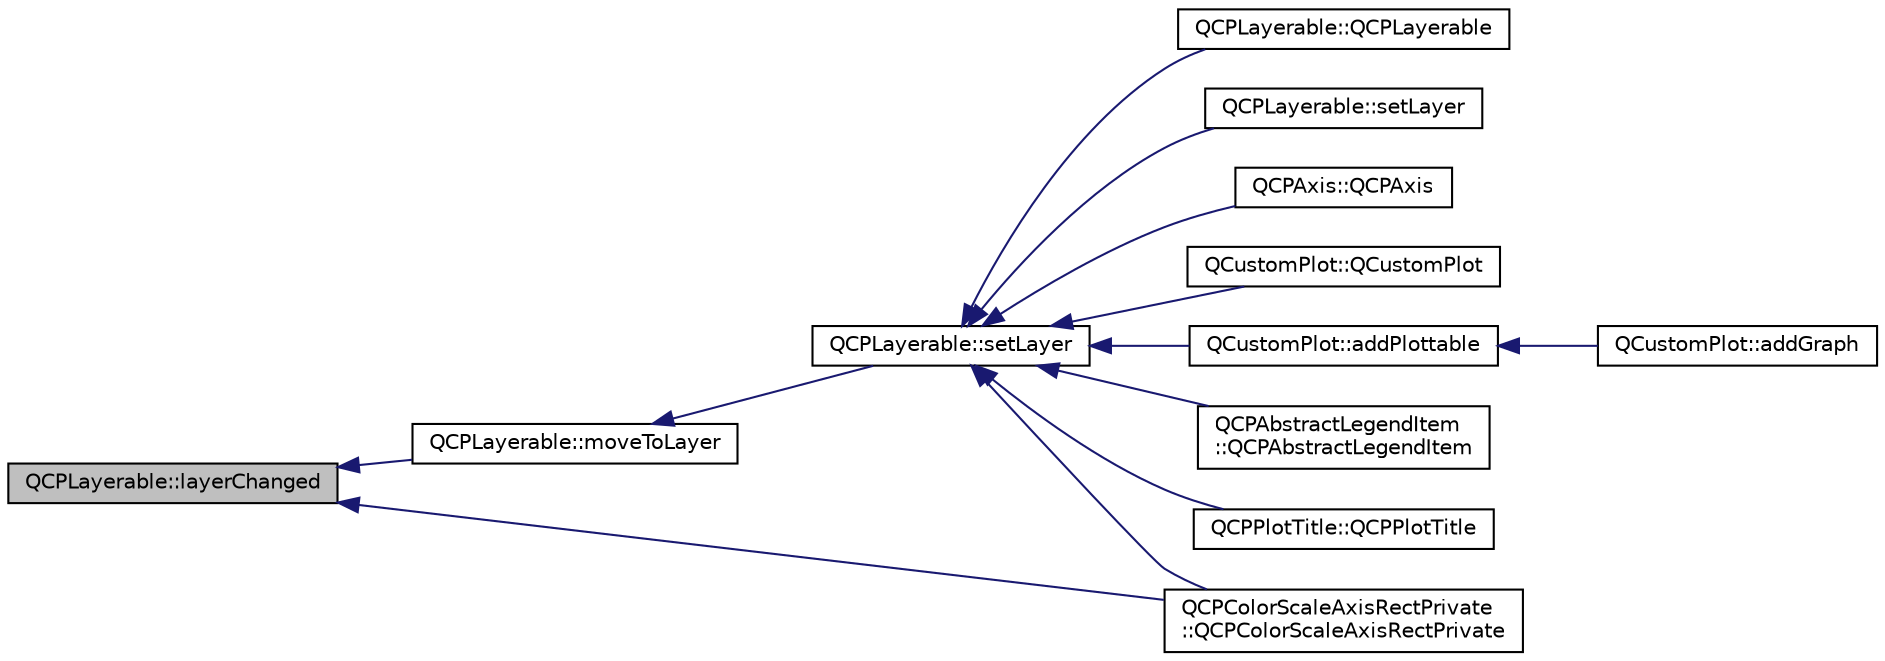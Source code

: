 digraph "QCPLayerable::layerChanged"
{
  edge [fontname="Helvetica",fontsize="10",labelfontname="Helvetica",labelfontsize="10"];
  node [fontname="Helvetica",fontsize="10",shape=record];
  rankdir="LR";
  Node129 [label="QCPLayerable::layerChanged",height=0.2,width=0.4,color="black", fillcolor="grey75", style="filled", fontcolor="black"];
  Node129 -> Node130 [dir="back",color="midnightblue",fontsize="10",style="solid",fontname="Helvetica"];
  Node130 [label="QCPLayerable::moveToLayer",height=0.2,width=0.4,color="black", fillcolor="white", style="filled",URL="$d6/d4d/class_q_c_p_layerable.html#af94484cfb7cbbddb7de522e9be71d9a4"];
  Node130 -> Node131 [dir="back",color="midnightblue",fontsize="10",style="solid",fontname="Helvetica"];
  Node131 [label="QCPLayerable::setLayer",height=0.2,width=0.4,color="black", fillcolor="white", style="filled",URL="$d6/d4d/class_q_c_p_layerable.html#ab0d0da6d2de45a118886d2c8e16d5a54"];
  Node131 -> Node132 [dir="back",color="midnightblue",fontsize="10",style="solid",fontname="Helvetica"];
  Node132 [label="QCPLayerable::QCPLayerable",height=0.2,width=0.4,color="black", fillcolor="white", style="filled",URL="$d6/d4d/class_q_c_p_layerable.html#a76592e80a4657e03da4bfd91aab91ef3"];
  Node131 -> Node133 [dir="back",color="midnightblue",fontsize="10",style="solid",fontname="Helvetica"];
  Node133 [label="QCPLayerable::setLayer",height=0.2,width=0.4,color="black", fillcolor="white", style="filled",URL="$d6/d4d/class_q_c_p_layerable.html#ab25a0e7b897993b44447caee0f142083"];
  Node131 -> Node134 [dir="back",color="midnightblue",fontsize="10",style="solid",fontname="Helvetica"];
  Node134 [label="QCPAxis::QCPAxis",height=0.2,width=0.4,color="black", fillcolor="white", style="filled",URL="$d2/deb/class_q_c_p_axis.html#ac62c042968bae0e6d474fcfc57c9b71f"];
  Node131 -> Node135 [dir="back",color="midnightblue",fontsize="10",style="solid",fontname="Helvetica"];
  Node135 [label="QCustomPlot::QCustomPlot",height=0.2,width=0.4,color="black", fillcolor="white", style="filled",URL="$dd/d9b/class_q_custom_plot.html#a45b99626558651a6428b83972b0b34b8"];
  Node131 -> Node136 [dir="back",color="midnightblue",fontsize="10",style="solid",fontname="Helvetica"];
  Node136 [label="QCustomPlot::addPlottable",height=0.2,width=0.4,color="black", fillcolor="white", style="filled",URL="$dd/d9b/class_q_custom_plot.html#ab7ad9174f701f9c6f64e378df77927a6"];
  Node136 -> Node137 [dir="back",color="midnightblue",fontsize="10",style="solid",fontname="Helvetica"];
  Node137 [label="QCustomPlot::addGraph",height=0.2,width=0.4,color="black", fillcolor="white", style="filled",URL="$dd/d9b/class_q_custom_plot.html#a6fb2873d35a8a8089842d81a70a54167"];
  Node131 -> Node138 [dir="back",color="midnightblue",fontsize="10",style="solid",fontname="Helvetica"];
  Node138 [label="QCPAbstractLegendItem\l::QCPAbstractLegendItem",height=0.2,width=0.4,color="black", fillcolor="white", style="filled",URL="$d9/d2f/class_q_c_p_abstract_legend_item.html#afaff87610e8da0fa238ecf552872d774"];
  Node131 -> Node139 [dir="back",color="midnightblue",fontsize="10",style="solid",fontname="Helvetica"];
  Node139 [label="QCPPlotTitle::QCPPlotTitle",height=0.2,width=0.4,color="black", fillcolor="white", style="filled",URL="$da/de4/class_q_c_p_plot_title.html#aaae17bee2de6d6a1e695f76fb1abed03"];
  Node131 -> Node140 [dir="back",color="midnightblue",fontsize="10",style="solid",fontname="Helvetica"];
  Node140 [label="QCPColorScaleAxisRectPrivate\l::QCPColorScaleAxisRectPrivate",height=0.2,width=0.4,color="black", fillcolor="white", style="filled",URL="$df/ddc/class_q_c_p_color_scale_axis_rect_private.html#ad3b242f75dd2b33581364a4e668a80db"];
  Node129 -> Node140 [dir="back",color="midnightblue",fontsize="10",style="solid",fontname="Helvetica"];
}
